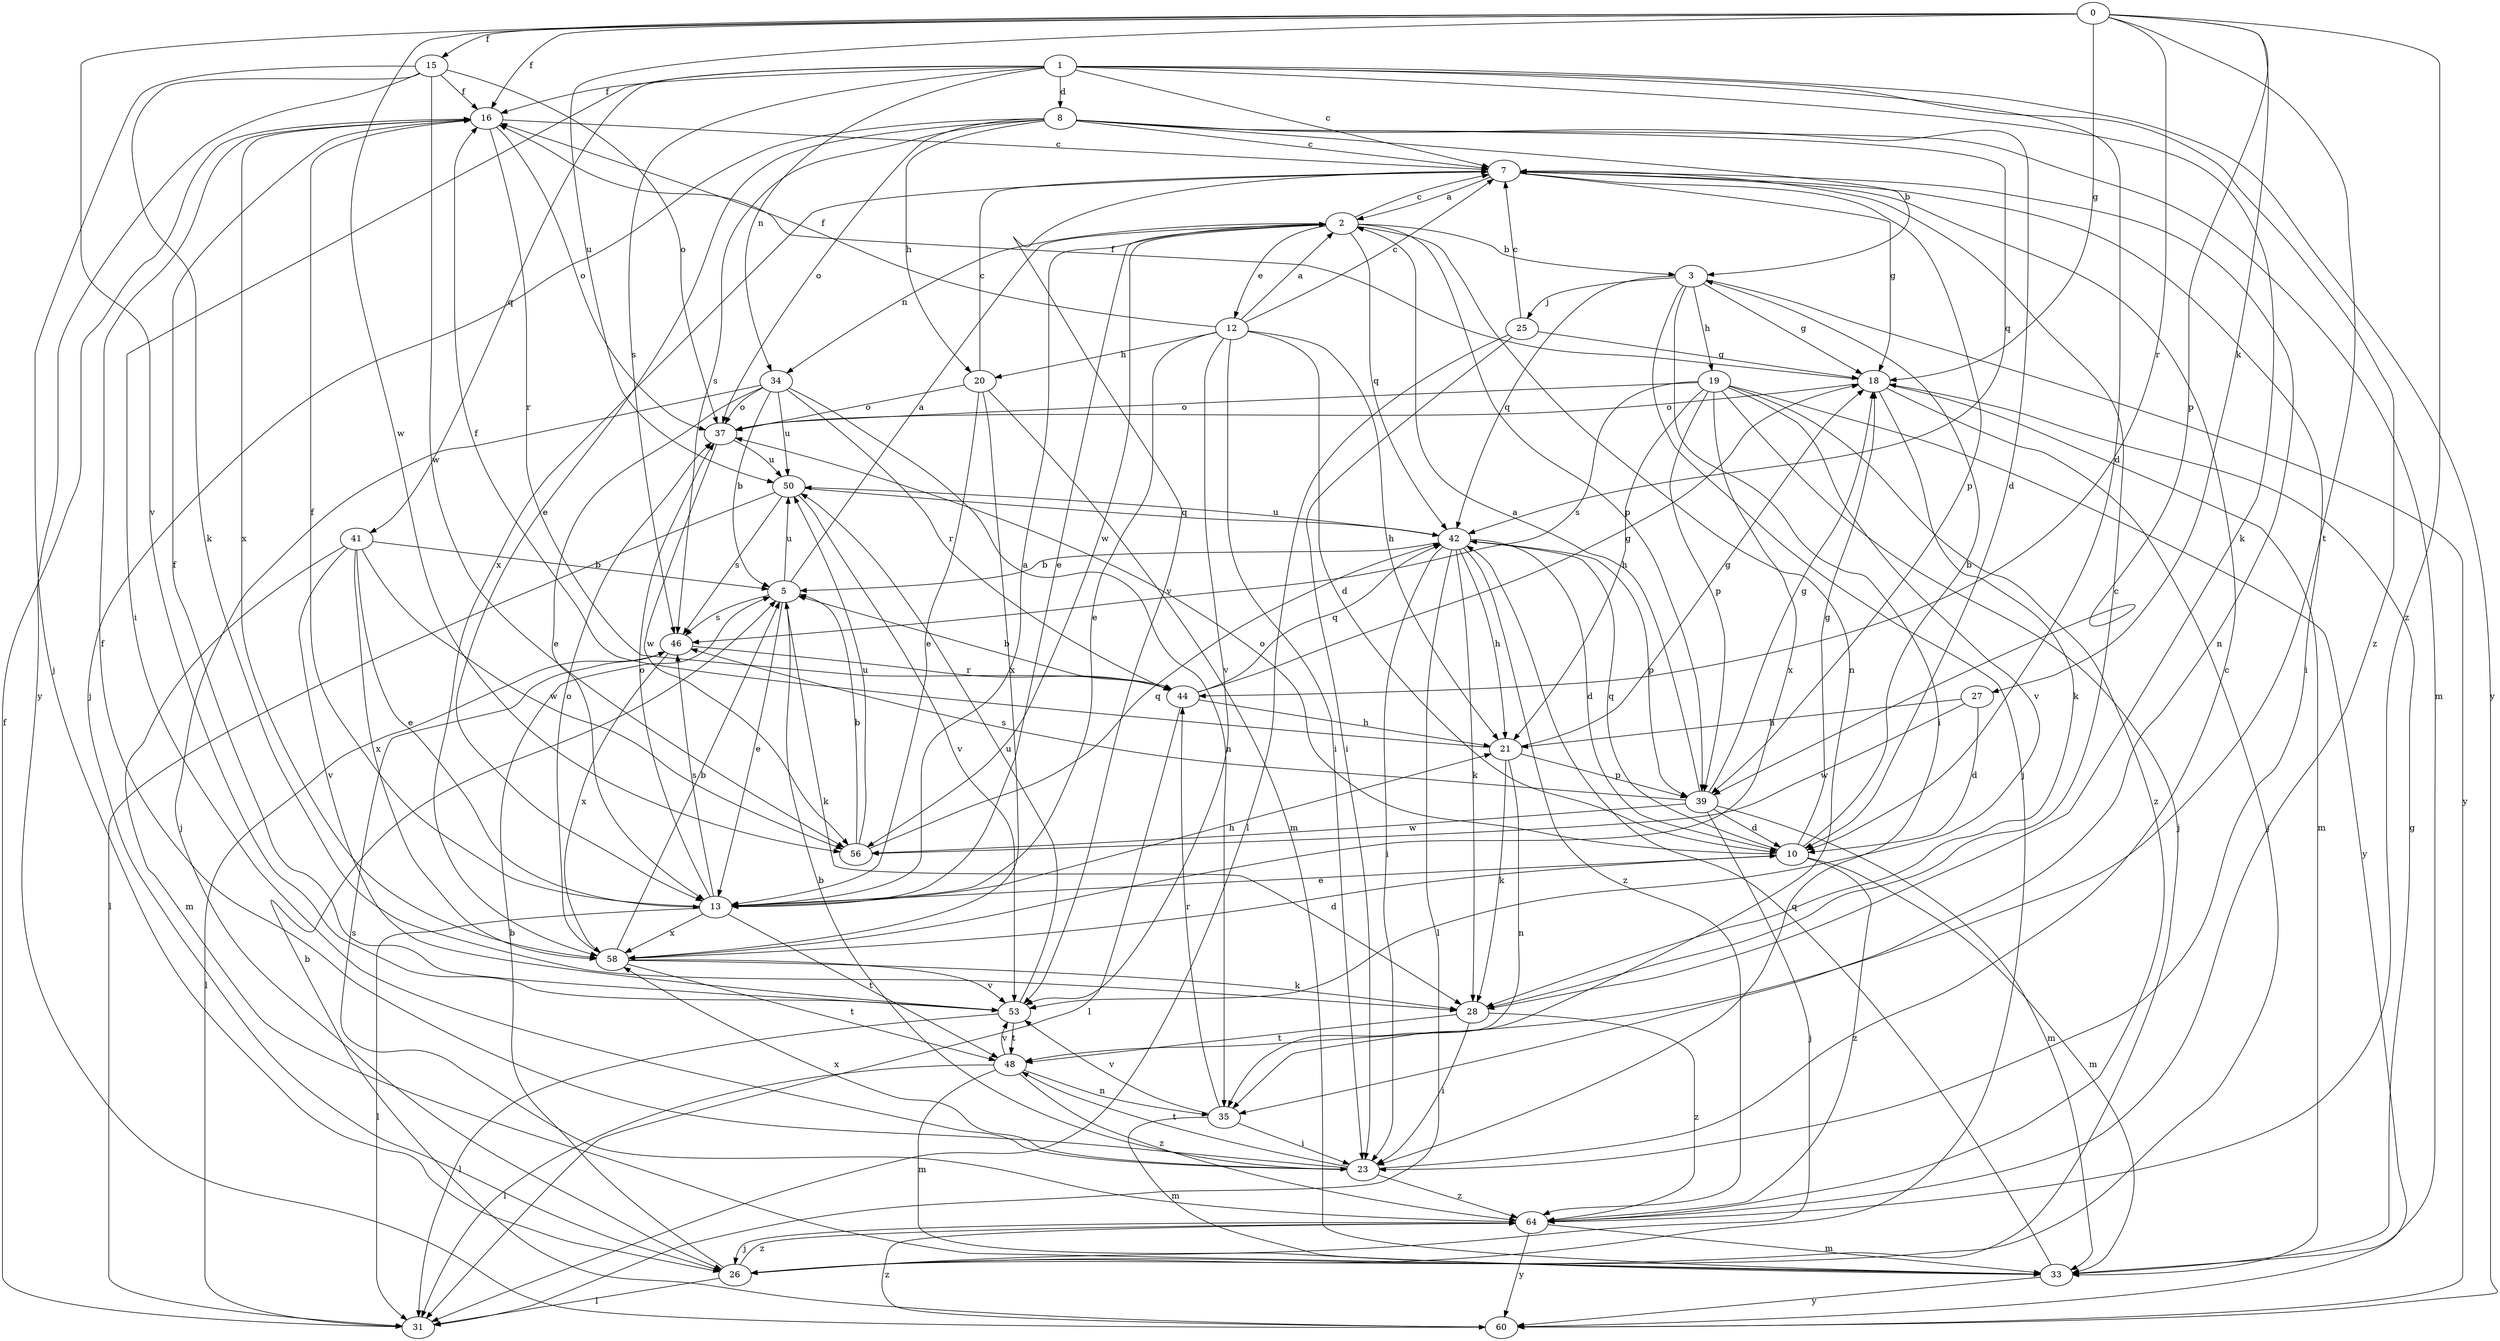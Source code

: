 strict digraph  {
0;
1;
2;
3;
5;
7;
8;
10;
12;
13;
15;
16;
18;
19;
20;
21;
23;
25;
26;
27;
28;
31;
33;
34;
35;
37;
39;
41;
42;
44;
46;
48;
50;
53;
56;
58;
60;
64;
0 -> 15  [label=f];
0 -> 16  [label=f];
0 -> 18  [label=g];
0 -> 27  [label=k];
0 -> 39  [label=p];
0 -> 44  [label=r];
0 -> 48  [label=t];
0 -> 50  [label=u];
0 -> 53  [label=v];
0 -> 56  [label=w];
0 -> 64  [label=z];
1 -> 7  [label=c];
1 -> 8  [label=d];
1 -> 10  [label=d];
1 -> 16  [label=f];
1 -> 23  [label=i];
1 -> 28  [label=k];
1 -> 34  [label=n];
1 -> 41  [label=q];
1 -> 46  [label=s];
1 -> 60  [label=y];
1 -> 64  [label=z];
2 -> 3  [label=b];
2 -> 7  [label=c];
2 -> 12  [label=e];
2 -> 13  [label=e];
2 -> 34  [label=n];
2 -> 35  [label=n];
2 -> 39  [label=p];
2 -> 42  [label=q];
2 -> 56  [label=w];
3 -> 18  [label=g];
3 -> 19  [label=h];
3 -> 23  [label=i];
3 -> 25  [label=j];
3 -> 26  [label=j];
3 -> 42  [label=q];
3 -> 60  [label=y];
5 -> 2  [label=a];
5 -> 13  [label=e];
5 -> 28  [label=k];
5 -> 46  [label=s];
5 -> 50  [label=u];
7 -> 2  [label=a];
7 -> 18  [label=g];
7 -> 23  [label=i];
7 -> 35  [label=n];
7 -> 39  [label=p];
7 -> 53  [label=v];
7 -> 58  [label=x];
8 -> 3  [label=b];
8 -> 7  [label=c];
8 -> 10  [label=d];
8 -> 13  [label=e];
8 -> 20  [label=h];
8 -> 26  [label=j];
8 -> 33  [label=m];
8 -> 37  [label=o];
8 -> 42  [label=q];
8 -> 46  [label=s];
10 -> 3  [label=b];
10 -> 13  [label=e];
10 -> 18  [label=g];
10 -> 33  [label=m];
10 -> 37  [label=o];
10 -> 42  [label=q];
10 -> 64  [label=z];
12 -> 2  [label=a];
12 -> 7  [label=c];
12 -> 10  [label=d];
12 -> 13  [label=e];
12 -> 16  [label=f];
12 -> 20  [label=h];
12 -> 21  [label=h];
12 -> 23  [label=i];
12 -> 53  [label=v];
13 -> 2  [label=a];
13 -> 16  [label=f];
13 -> 21  [label=h];
13 -> 31  [label=l];
13 -> 37  [label=o];
13 -> 46  [label=s];
13 -> 48  [label=t];
13 -> 58  [label=x];
15 -> 16  [label=f];
15 -> 26  [label=j];
15 -> 28  [label=k];
15 -> 37  [label=o];
15 -> 56  [label=w];
15 -> 60  [label=y];
16 -> 7  [label=c];
16 -> 37  [label=o];
16 -> 44  [label=r];
16 -> 58  [label=x];
18 -> 16  [label=f];
18 -> 26  [label=j];
18 -> 28  [label=k];
18 -> 33  [label=m];
18 -> 37  [label=o];
19 -> 21  [label=h];
19 -> 26  [label=j];
19 -> 37  [label=o];
19 -> 39  [label=p];
19 -> 46  [label=s];
19 -> 53  [label=v];
19 -> 58  [label=x];
19 -> 60  [label=y];
19 -> 64  [label=z];
20 -> 7  [label=c];
20 -> 13  [label=e];
20 -> 33  [label=m];
20 -> 37  [label=o];
20 -> 58  [label=x];
21 -> 16  [label=f];
21 -> 18  [label=g];
21 -> 28  [label=k];
21 -> 35  [label=n];
21 -> 39  [label=p];
23 -> 5  [label=b];
23 -> 7  [label=c];
23 -> 16  [label=f];
23 -> 48  [label=t];
23 -> 58  [label=x];
23 -> 64  [label=z];
25 -> 7  [label=c];
25 -> 18  [label=g];
25 -> 23  [label=i];
25 -> 31  [label=l];
26 -> 5  [label=b];
26 -> 31  [label=l];
26 -> 64  [label=z];
27 -> 10  [label=d];
27 -> 21  [label=h];
27 -> 56  [label=w];
28 -> 7  [label=c];
28 -> 23  [label=i];
28 -> 48  [label=t];
28 -> 64  [label=z];
31 -> 16  [label=f];
33 -> 18  [label=g];
33 -> 42  [label=q];
33 -> 60  [label=y];
34 -> 5  [label=b];
34 -> 13  [label=e];
34 -> 26  [label=j];
34 -> 35  [label=n];
34 -> 37  [label=o];
34 -> 44  [label=r];
34 -> 50  [label=u];
35 -> 23  [label=i];
35 -> 33  [label=m];
35 -> 44  [label=r];
35 -> 53  [label=v];
37 -> 50  [label=u];
37 -> 56  [label=w];
39 -> 2  [label=a];
39 -> 10  [label=d];
39 -> 18  [label=g];
39 -> 26  [label=j];
39 -> 33  [label=m];
39 -> 46  [label=s];
39 -> 56  [label=w];
41 -> 5  [label=b];
41 -> 13  [label=e];
41 -> 33  [label=m];
41 -> 53  [label=v];
41 -> 56  [label=w];
41 -> 58  [label=x];
42 -> 5  [label=b];
42 -> 10  [label=d];
42 -> 21  [label=h];
42 -> 23  [label=i];
42 -> 28  [label=k];
42 -> 31  [label=l];
42 -> 39  [label=p];
42 -> 50  [label=u];
42 -> 64  [label=z];
44 -> 5  [label=b];
44 -> 18  [label=g];
44 -> 21  [label=h];
44 -> 31  [label=l];
44 -> 42  [label=q];
46 -> 31  [label=l];
46 -> 44  [label=r];
46 -> 58  [label=x];
48 -> 31  [label=l];
48 -> 33  [label=m];
48 -> 35  [label=n];
48 -> 53  [label=v];
48 -> 64  [label=z];
50 -> 31  [label=l];
50 -> 42  [label=q];
50 -> 46  [label=s];
50 -> 53  [label=v];
53 -> 16  [label=f];
53 -> 31  [label=l];
53 -> 48  [label=t];
53 -> 50  [label=u];
56 -> 5  [label=b];
56 -> 42  [label=q];
56 -> 50  [label=u];
58 -> 5  [label=b];
58 -> 10  [label=d];
58 -> 28  [label=k];
58 -> 37  [label=o];
58 -> 48  [label=t];
58 -> 53  [label=v];
60 -> 5  [label=b];
60 -> 64  [label=z];
64 -> 26  [label=j];
64 -> 33  [label=m];
64 -> 46  [label=s];
64 -> 60  [label=y];
}
